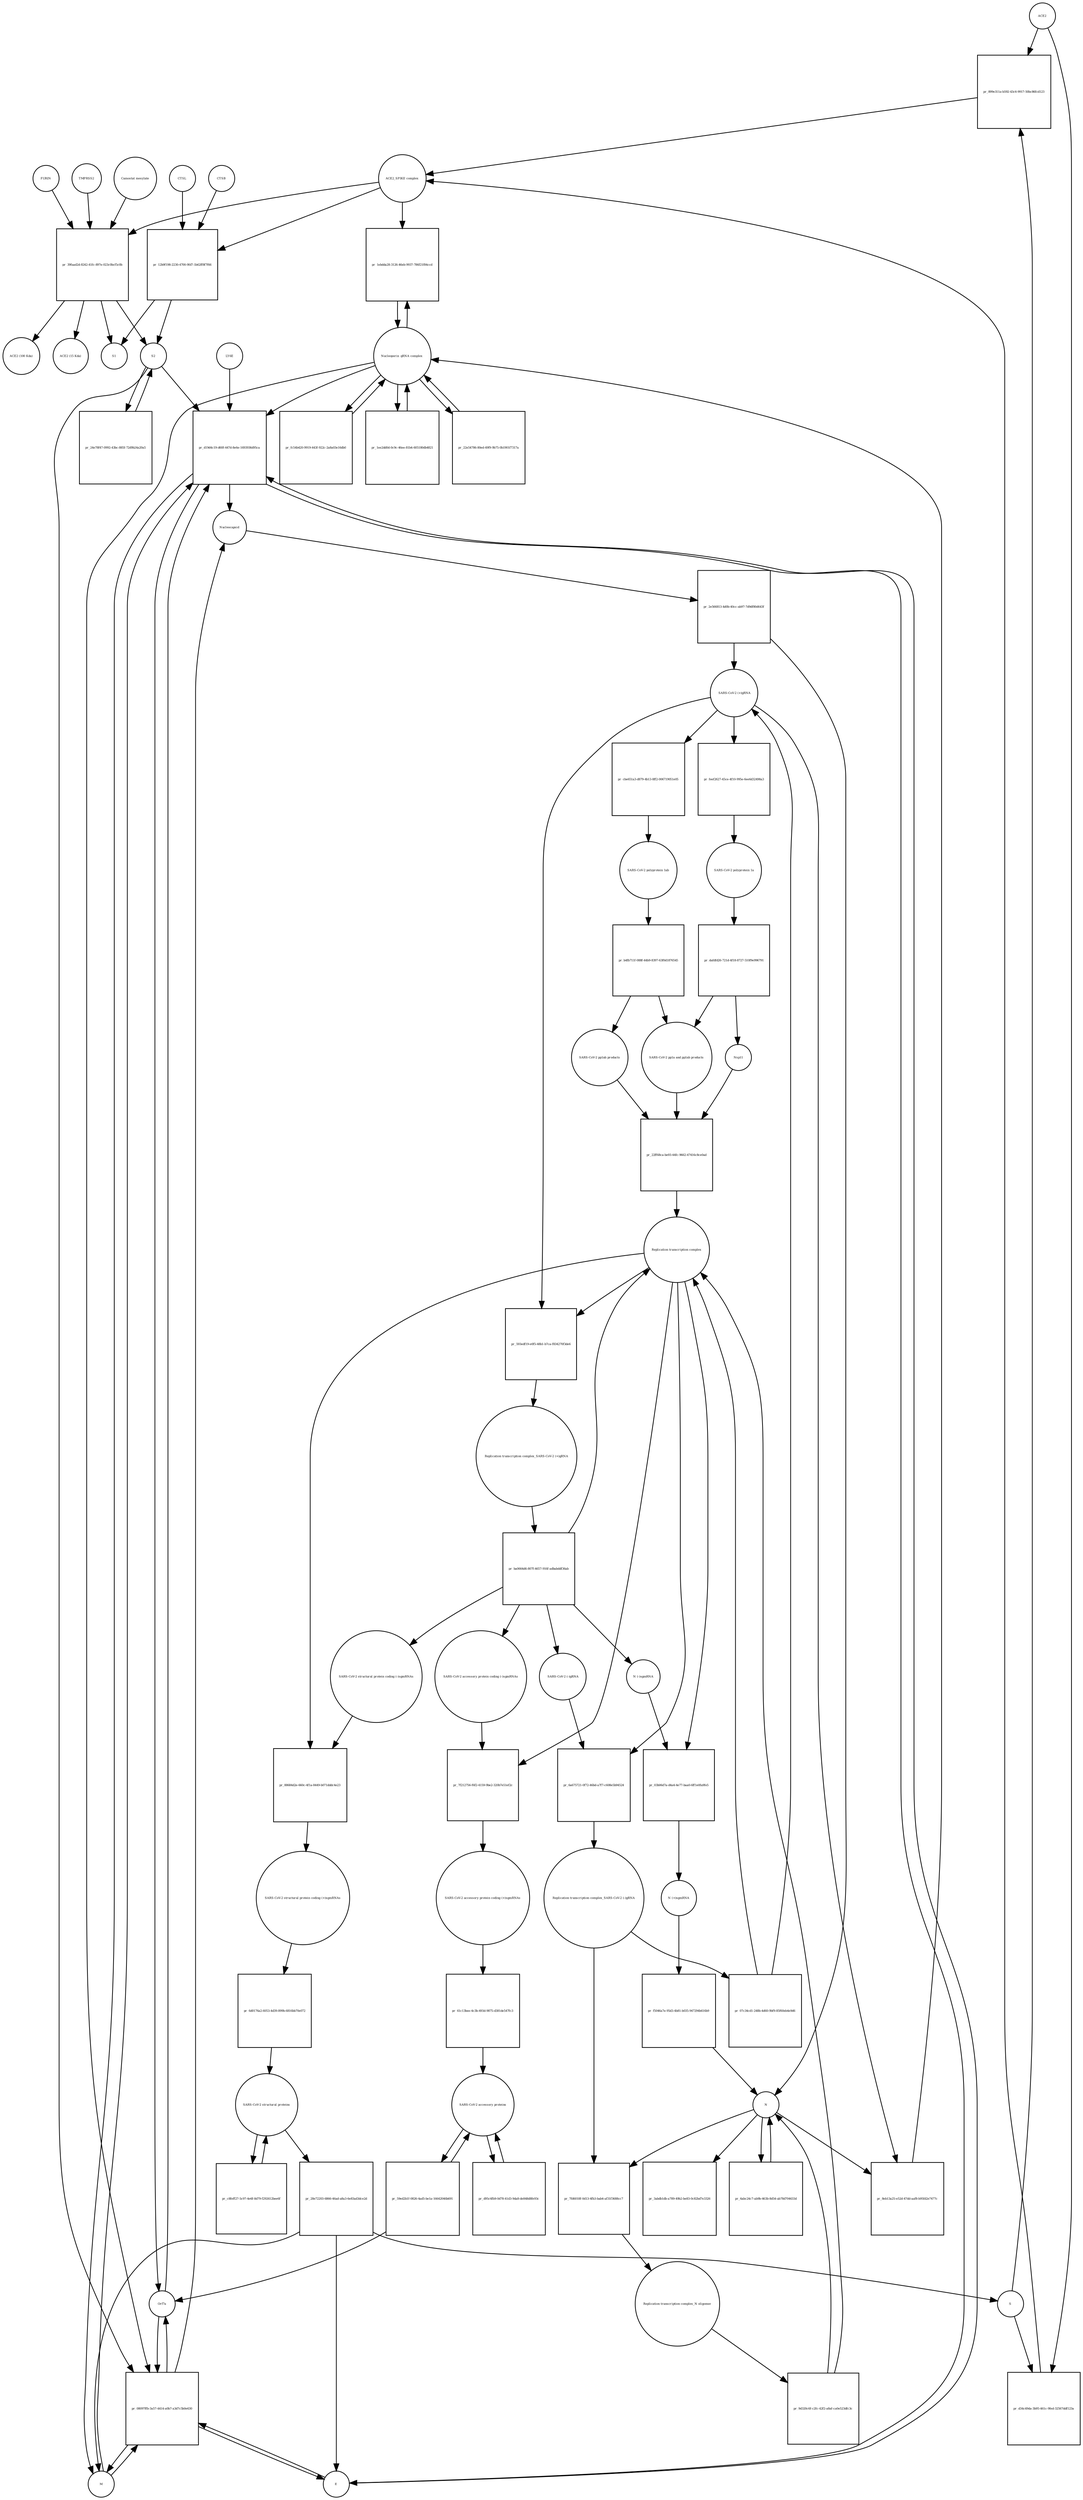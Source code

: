 strict digraph  {
ACE2 [annotation="", bipartite=0, cls=macromolecule, fontsize=4, label=ACE2, shape=circle];
"pr_899e311a-b592-43c6-9917-50bc86fcd123" [annotation="", bipartite=1, cls=process, fontsize=4, label="pr_899e311a-b592-43c6-9917-50bc86fcd123", shape=square];
"ACE2_SPIKE complex" [annotation="", bipartite=0, cls=complex, fontsize=4, label="ACE2_SPIKE complex", shape=circle];
S [annotation="", bipartite=0, cls="macromolecule multimer", fontsize=4, label=S, shape=circle];
"Nucleoporin_gRNA complex " [annotation="", bipartite=0, cls=complex, fontsize=4, label="Nucleoporin_gRNA complex ", shape=circle];
"pr_1ebdda28-3126-46eb-9937-786f21f84ccd" [annotation="", bipartite=1, cls=process, fontsize=4, label="pr_1ebdda28-3126-46eb-9937-786f21f84ccd", shape=square];
"pr_12b9f198-2230-4700-9fd7-1b62ff8f7f66" [annotation="", bipartite=1, cls=process, fontsize=4, label="pr_12b9f198-2230-4700-9fd7-1b62ff8f7f66", shape=square];
S2 [annotation="", bipartite=0, cls=macromolecule, fontsize=4, label=S2, shape=circle];
CTSB [annotation="", bipartite=0, cls=macromolecule, fontsize=4, label=CTSB, shape=circle];
CTSL [annotation="", bipartite=0, cls=macromolecule, fontsize=4, label=CTSL, shape=circle];
S1 [annotation="", bipartite=0, cls=macromolecule, fontsize=4, label=S1, shape=circle];
"pr_d34c49da-3b95-461c-9fed-32567ddf123a" [annotation="", bipartite=1, cls=process, fontsize=4, label="pr_d34c49da-3b95-461c-9fed-32567ddf123a", shape=square];
"pr_d19d4c19-d60f-447d-8e6e-1693936d95ca" [annotation="", bipartite=1, cls=process, fontsize=4, label="pr_d19d4c19-d60f-447d-8e6e-1693936d95ca", shape=square];
Nucleocapsid [annotation="", bipartite=0, cls=complex, fontsize=4, label=Nucleocapsid, shape=circle];
LY6E [annotation="", bipartite=0, cls=macromolecule, fontsize=4, label=LY6E, shape=circle];
Orf7a [annotation="", bipartite=0, cls=macromolecule, fontsize=4, label=Orf7a, shape=circle];
E [annotation="", bipartite=0, cls=macromolecule, fontsize=4, label=E, shape=circle];
M [annotation="", bipartite=0, cls=macromolecule, fontsize=4, label=M, shape=circle];
"pr_08097ffb-3a57-4414-a0b7-a3d7c5b0e630" [annotation="", bipartite=1, cls=process, fontsize=4, label="pr_08097ffb-3a57-4414-a0b7-a3d7c5b0e630", shape=square];
"pr_2e566813-4d0b-40cc-ab97-7d9df80d643f" [annotation="", bipartite=1, cls=process, fontsize=4, label="pr_2e566813-4d0b-40cc-ab97-7d9df80d643f", shape=square];
" SARS-CoV-2 (+)gRNA" [annotation="", bipartite=0, cls="nucleic acid feature", fontsize=4, label=" SARS-CoV-2 (+)gRNA", shape=circle];
N [annotation="", bipartite=0, cls="macromolecule multimer", fontsize=4, label=N, shape=circle];
"SARS-CoV-2 polyprotein 1ab" [annotation="", bipartite=0, cls=macromolecule, fontsize=4, label="SARS-CoV-2 polyprotein 1ab", shape=circle];
"pr_b4fb711f-088f-44b9-8397-63f0d1876545" [annotation="", bipartite=1, cls=process, fontsize=4, label="pr_b4fb711f-088f-44b9-8397-63f0d1876545", shape=square];
"SARS-CoV-2 pp1a and pp1ab products" [annotation="", bipartite=0, cls=complex, fontsize=4, label="SARS-CoV-2 pp1a and pp1ab products", shape=circle];
"SARS-CoV-2 pp1ab products" [annotation="", bipartite=0, cls=complex, fontsize=4, label="SARS-CoV-2 pp1ab products", shape=circle];
"SARS-CoV-2 polyprotein 1a" [annotation="", bipartite=0, cls=macromolecule, fontsize=4, label="SARS-CoV-2 polyprotein 1a", shape=circle];
"pr_dafdfd26-721d-4f18-8727-510f9e996791" [annotation="", bipartite=1, cls=process, fontsize=4, label="pr_dafdfd26-721d-4f18-8727-510f9e996791", shape=square];
Nsp11 [annotation="", bipartite=0, cls=macromolecule, fontsize=4, label=Nsp11, shape=circle];
"pr_fc54b420-9919-443f-922c-2a8a03e16db0" [annotation="", bipartite=1, cls=process, fontsize=4, label="pr_fc54b420-9919-443f-922c-2a8a03e16db0", shape=square];
"pr_1ee2dd0d-0c9c-46ee-81b4-605180db4821" [annotation="", bipartite=1, cls=process, fontsize=4, label="pr_1ee2dd0d-0c9c-46ee-81b4-605180db4821", shape=square];
"SARS-CoV-2 structural proteins" [annotation="", bipartite=0, cls=complex, fontsize=4, label="SARS-CoV-2 structural proteins", shape=circle];
"pr_28e72203-6866-46ad-a8a3-6e83ad3dce2d" [annotation="", bipartite=1, cls=process, fontsize=4, label="pr_28e72203-6866-46ad-a8a3-6e83ad3dce2d", shape=square];
"Replication transcription complex_SARS-CoV-2 (-)gRNA" [annotation="", bipartite=0, cls=complex, fontsize=4, label="Replication transcription complex_SARS-CoV-2 (-)gRNA", shape=circle];
"pr_7fd6018f-0d13-4fb3-bab4-af31f3688cc7" [annotation="", bipartite=1, cls=process, fontsize=4, label="pr_7fd6018f-0d13-4fb3-bab4-af31f3688cc7", shape=square];
"Replication transcription complex_N oligomer" [annotation="", bipartite=0, cls=complex, fontsize=4, label="Replication transcription complex_N oligomer", shape=circle];
"pr_3abdb1db-a789-49b2-be83-0c82bd7e3326" [annotation="", bipartite=1, cls=process, fontsize=4, label="pr_3abdb1db-a789-49b2-be83-0c82bd7e3326", shape=square];
"SARS-CoV-2 accessory proteins" [annotation="", bipartite=0, cls=complex, fontsize=4, label="SARS-CoV-2 accessory proteins", shape=circle];
"pr_d95c6fb9-0d78-41d3-9da8-de848d8fe93c" [annotation="", bipartite=1, cls=process, fontsize=4, label="pr_d95c6fb9-0d78-41d3-9da8-de848d8fe93c", shape=square];
"pr_c8feff27-5c97-4e6f-8d79-f292612bee6f" [annotation="", bipartite=1, cls=process, fontsize=4, label="pr_c8feff27-5c97-4e6f-8d79-f292612bee6f", shape=square];
"pr_9d320c6f-c2fc-42f2-a8af-ca0e523dfc3c" [annotation="", bipartite=1, cls=process, fontsize=4, label="pr_9d320c6f-c2fc-42f2-a8af-ca0e523dfc3c", shape=square];
"Replication transcription complex" [annotation="", bipartite=0, cls=complex, fontsize=4, label="Replication transcription complex", shape=circle];
"pr_6abc24c7-ab9b-463b-8d54-ab78d704633d" [annotation="", bipartite=1, cls=process, fontsize=4, label="pr_6abc24c7-ab9b-463b-8d54-ab78d704633d", shape=square];
"pr_22ff68ca-be93-44fc-9662-47416c8ce0ad" [annotation="", bipartite=1, cls=process, fontsize=4, label="pr_22ff68ca-be93-44fc-9662-47416c8ce0ad", shape=square];
"SARS-CoV-2 accessory protein coding (-)sgmRNAs" [annotation="", bipartite=0, cls=complex, fontsize=4, label="SARS-CoV-2 accessory protein coding (-)sgmRNAs", shape=circle];
"pr_7f212756-f6f2-4159-9be2-320b7e51ef2c" [annotation="", bipartite=1, cls=process, fontsize=4, label="pr_7f212756-f6f2-4159-9be2-320b7e51ef2c", shape=square];
"SARS-CoV-2 accessory protein coding (+)sgmRNAs" [annotation="", bipartite=0, cls=complex, fontsize=4, label="SARS-CoV-2 accessory protein coding (+)sgmRNAs", shape=circle];
"SARS-CoV-2 structural protein coding (-)sgmRNAs" [annotation="", bipartite=0, cls=complex, fontsize=4, label="SARS-CoV-2 structural protein coding (-)sgmRNAs", shape=circle];
"pr_88684d2e-660c-4f1a-8449-b071dddc4e23" [annotation="", bipartite=1, cls=process, fontsize=4, label="pr_88684d2e-660c-4f1a-8449-b071dddc4e23", shape=square];
"SARS-CoV-2 structural protein coding (+)sgmRNAs" [annotation="", bipartite=0, cls=complex, fontsize=4, label="SARS-CoV-2 structural protein coding (+)sgmRNAs", shape=circle];
"N (-)sgmRNA" [annotation="", bipartite=0, cls="nucleic acid feature", fontsize=4, label="N (-)sgmRNA", shape=circle];
"pr_03b06d7a-d4a4-4e77-baa0-6ff1e0fa9fe5" [annotation="", bipartite=1, cls=process, fontsize=4, label="pr_03b06d7a-d4a4-4e77-baa0-6ff1e0fa9fe5", shape=square];
"N (+)sgmRNA" [annotation="", bipartite=0, cls="nucleic acid feature", fontsize=4, label="N (+)sgmRNA", shape=circle];
"pr_f5046a7e-95d3-4b81-b035-947294b616b9" [annotation="", bipartite=1, cls=process, fontsize=4, label="pr_f5046a7e-95d3-4b81-b035-947294b616b9", shape=square];
"Replication transcription complex_SARS-CoV-2 (+)gRNA" [annotation="", bipartite=0, cls=complex, fontsize=4, label="Replication transcription complex_SARS-CoV-2 (+)gRNA", shape=circle];
"pr_ba0664d6-807f-4657-916f-adbabddf36ab" [annotation="", bipartite=1, cls=process, fontsize=4, label="pr_ba0664d6-807f-4657-916f-adbabddf36ab", shape=square];
" SARS-CoV-2 (-)gRNA" [annotation="", bipartite=0, cls="nucleic acid feature", fontsize=4, label=" SARS-CoV-2 (-)gRNA", shape=circle];
"pr_feef2627-45ce-4f10-995e-6ee6d32498a3" [annotation="", bipartite=1, cls=process, fontsize=4, label="pr_feef2627-45ce-4f10-995e-6ee6d32498a3", shape=square];
"pr_cbe651a3-d879-4b13-8ff2-006719051e05" [annotation="", bipartite=1, cls=process, fontsize=4, label="pr_cbe651a3-d879-4b13-8ff2-006719051e05", shape=square];
"pr_61c13bee-4c3b-493d-9875-d381de547fc3" [annotation="", bipartite=1, cls=process, fontsize=4, label="pr_61c13bee-4c3b-493d-9875-d381de547fc3", shape=square];
"pr_6d0176a2-6053-4d39-899b-6816bb70e072" [annotation="", bipartite=1, cls=process, fontsize=4, label="pr_6d0176a2-6053-4d39-899b-6816bb70e072", shape=square];
"pr_6a675721-0f72-46bd-a7f7-c608e5b94524" [annotation="", bipartite=1, cls=process, fontsize=4, label="pr_6a675721-0f72-46bd-a7f7-c608e5b94524", shape=square];
"pr_8eb13a25-e52d-47dd-aaf8-b95fd2e7477c" [annotation="", bipartite=1, cls=process, fontsize=4, label="pr_8eb13a25-e52d-47dd-aaf8-b95fd2e7477c", shape=square];
"pr_22e54786-80ed-49f9-9b75-0b1901f7317a" [annotation="", bipartite=1, cls=process, fontsize=4, label="pr_22e54786-80ed-49f9-9b75-0b1901f7317a", shape=square];
"pr_59ed2b1f-0826-4ad5-be1a-16642046b691" [annotation="", bipartite=1, cls=process, fontsize=4, label="pr_59ed2b1f-0826-4ad5-be1a-16642046b691", shape=square];
"pr_39faad2d-8242-41fc-897e-023c0bcf5c0b" [annotation="", bipartite=1, cls=process, fontsize=4, label="pr_39faad2d-8242-41fc-897e-023c0bcf5c0b", shape=square];
FURIN [annotation="", bipartite=0, cls=macromolecule, fontsize=4, label=FURIN, shape=circle];
TMPRSS2 [annotation="", bipartite=0, cls=macromolecule, fontsize=4, label=TMPRSS2, shape=circle];
"Camostat mesylate" [annotation="urn_miriam_pubchem.compound_2536", bipartite=0, cls="simple chemical", fontsize=4, label="Camostat mesylate", shape=circle];
"ACE2 (100 Kda)" [annotation="", bipartite=0, cls=macromolecule, fontsize=4, label="ACE2 (100 Kda)", shape=circle];
"ACE2 (15 Kda)" [annotation="", bipartite=0, cls=macromolecule, fontsize=4, label="ACE2 (15 Kda)", shape=circle];
"pr_24e78f47-0992-43bc-885f-72d9b24a20a5" [annotation="", bipartite=1, cls=process, fontsize=4, label="pr_24e78f47-0992-43bc-885f-72d9b24a20a5", shape=square];
"pr_593edf19-e0f5-48b1-b7ca-f834270f3de6" [annotation="", bipartite=1, cls=process, fontsize=4, label="pr_593edf19-e0f5-48b1-b7ca-f834270f3de6", shape=square];
"pr_07c34cd1-248b-4d60-9bf9-85f60eb4e9d6" [annotation="", bipartite=1, cls=process, fontsize=4, label="pr_07c34cd1-248b-4d60-9bf9-85f60eb4e9d6", shape=square];
ACE2 -> "pr_899e311a-b592-43c6-9917-50bc86fcd123"  [annotation="", interaction_type=consumption];
ACE2 -> "pr_d34c49da-3b95-461c-9fed-32567ddf123a"  [annotation="", interaction_type=consumption];
"pr_899e311a-b592-43c6-9917-50bc86fcd123" -> "ACE2_SPIKE complex"  [annotation="", interaction_type=production];
"ACE2_SPIKE complex" -> "pr_1ebdda28-3126-46eb-9937-786f21f84ccd"  [annotation="urn_miriam_pubmed_32142651|urn_miriam_pubmed_32094589", interaction_type=stimulation];
"ACE2_SPIKE complex" -> "pr_12b9f198-2230-4700-9fd7-1b62ff8f7f66"  [annotation="", interaction_type=consumption];
"ACE2_SPIKE complex" -> "pr_39faad2d-8242-41fc-897e-023c0bcf5c0b"  [annotation="", interaction_type=consumption];
S -> "pr_899e311a-b592-43c6-9917-50bc86fcd123"  [annotation="", interaction_type=consumption];
S -> "pr_d34c49da-3b95-461c-9fed-32567ddf123a"  [annotation="", interaction_type=consumption];
"Nucleoporin_gRNA complex " -> "pr_1ebdda28-3126-46eb-9937-786f21f84ccd"  [annotation="", interaction_type=consumption];
"Nucleoporin_gRNA complex " -> "pr_d19d4c19-d60f-447d-8e6e-1693936d95ca"  [annotation="", interaction_type=consumption];
"Nucleoporin_gRNA complex " -> "pr_08097ffb-3a57-4414-a0b7-a3d7c5b0e630"  [annotation="", interaction_type=consumption];
"Nucleoporin_gRNA complex " -> "pr_fc54b420-9919-443f-922c-2a8a03e16db0"  [annotation="", interaction_type=consumption];
"Nucleoporin_gRNA complex " -> "pr_1ee2dd0d-0c9c-46ee-81b4-605180db4821"  [annotation="", interaction_type=consumption];
"Nucleoporin_gRNA complex " -> "pr_22e54786-80ed-49f9-9b75-0b1901f7317a"  [annotation="", interaction_type=consumption];
"pr_1ebdda28-3126-46eb-9937-786f21f84ccd" -> "Nucleoporin_gRNA complex "  [annotation="", interaction_type=production];
"pr_12b9f198-2230-4700-9fd7-1b62ff8f7f66" -> S2  [annotation="", interaction_type=production];
"pr_12b9f198-2230-4700-9fd7-1b62ff8f7f66" -> S1  [annotation="", interaction_type=production];
S2 -> "pr_d19d4c19-d60f-447d-8e6e-1693936d95ca"  [annotation="urn_miriam_doi_10.1101%2F2020.03.05.979260|urn_miriam_doi_10.1101%2F2020.04.02.021469", interaction_type=stimulation];
S2 -> "pr_08097ffb-3a57-4414-a0b7-a3d7c5b0e630"  [annotation="", interaction_type=stimulation];
S2 -> "pr_24e78f47-0992-43bc-885f-72d9b24a20a5"  [annotation="", interaction_type=consumption];
CTSB -> "pr_12b9f198-2230-4700-9fd7-1b62ff8f7f66"  [annotation=urn_miriam_pubmed_32142651, interaction_type=catalysis];
CTSL -> "pr_12b9f198-2230-4700-9fd7-1b62ff8f7f66"  [annotation=urn_miriam_pubmed_32142651, interaction_type=catalysis];
"pr_d34c49da-3b95-461c-9fed-32567ddf123a" -> "ACE2_SPIKE complex"  [annotation="", interaction_type=production];
"pr_d19d4c19-d60f-447d-8e6e-1693936d95ca" -> Nucleocapsid  [annotation="", interaction_type=production];
"pr_d19d4c19-d60f-447d-8e6e-1693936d95ca" -> Orf7a  [annotation="", interaction_type=production];
"pr_d19d4c19-d60f-447d-8e6e-1693936d95ca" -> E  [annotation="", interaction_type=production];
"pr_d19d4c19-d60f-447d-8e6e-1693936d95ca" -> M  [annotation="", interaction_type=production];
Nucleocapsid -> "pr_2e566813-4d0b-40cc-ab97-7d9df80d643f"  [annotation="", interaction_type=consumption];
LY6E -> "pr_d19d4c19-d60f-447d-8e6e-1693936d95ca"  [annotation="urn_miriam_doi_10.1101%2F2020.03.05.979260|urn_miriam_doi_10.1101%2F2020.04.02.021469", interaction_type=inhibition];
Orf7a -> "pr_d19d4c19-d60f-447d-8e6e-1693936d95ca"  [annotation="", interaction_type=consumption];
Orf7a -> "pr_08097ffb-3a57-4414-a0b7-a3d7c5b0e630"  [annotation="", interaction_type=consumption];
E -> "pr_d19d4c19-d60f-447d-8e6e-1693936d95ca"  [annotation="", interaction_type=consumption];
E -> "pr_08097ffb-3a57-4414-a0b7-a3d7c5b0e630"  [annotation="", interaction_type=consumption];
M -> "pr_d19d4c19-d60f-447d-8e6e-1693936d95ca"  [annotation="", interaction_type=consumption];
M -> "pr_08097ffb-3a57-4414-a0b7-a3d7c5b0e630"  [annotation="", interaction_type=consumption];
"pr_08097ffb-3a57-4414-a0b7-a3d7c5b0e630" -> Nucleocapsid  [annotation="", interaction_type=production];
"pr_08097ffb-3a57-4414-a0b7-a3d7c5b0e630" -> E  [annotation="", interaction_type=production];
"pr_08097ffb-3a57-4414-a0b7-a3d7c5b0e630" -> M  [annotation="", interaction_type=production];
"pr_08097ffb-3a57-4414-a0b7-a3d7c5b0e630" -> Orf7a  [annotation="", interaction_type=production];
"pr_2e566813-4d0b-40cc-ab97-7d9df80d643f" -> " SARS-CoV-2 (+)gRNA"  [annotation="", interaction_type=production];
"pr_2e566813-4d0b-40cc-ab97-7d9df80d643f" -> N  [annotation="", interaction_type=production];
" SARS-CoV-2 (+)gRNA" -> "pr_feef2627-45ce-4f10-995e-6ee6d32498a3"  [annotation="", interaction_type=consumption];
" SARS-CoV-2 (+)gRNA" -> "pr_cbe651a3-d879-4b13-8ff2-006719051e05"  [annotation="", interaction_type=consumption];
" SARS-CoV-2 (+)gRNA" -> "pr_8eb13a25-e52d-47dd-aaf8-b95fd2e7477c"  [annotation="", interaction_type=consumption];
" SARS-CoV-2 (+)gRNA" -> "pr_593edf19-e0f5-48b1-b7ca-f834270f3de6"  [annotation="", interaction_type=consumption];
N -> "pr_7fd6018f-0d13-4fb3-bab4-af31f3688cc7"  [annotation="", interaction_type=consumption];
N -> "pr_3abdb1db-a789-49b2-be83-0c82bd7e3326"  [annotation="", interaction_type=consumption];
N -> "pr_6abc24c7-ab9b-463b-8d54-ab78d704633d"  [annotation="", interaction_type=consumption];
N -> "pr_8eb13a25-e52d-47dd-aaf8-b95fd2e7477c"  [annotation="", interaction_type=consumption];
"SARS-CoV-2 polyprotein 1ab" -> "pr_b4fb711f-088f-44b9-8397-63f0d1876545"  [annotation=urn_miriam_pubmed_31226023, interaction_type=catalysis];
"pr_b4fb711f-088f-44b9-8397-63f0d1876545" -> "SARS-CoV-2 pp1a and pp1ab products"  [annotation="", interaction_type=production];
"pr_b4fb711f-088f-44b9-8397-63f0d1876545" -> "SARS-CoV-2 pp1ab products"  [annotation="", interaction_type=production];
"SARS-CoV-2 pp1a and pp1ab products" -> "pr_22ff68ca-be93-44fc-9662-47416c8ce0ad"  [annotation="", interaction_type=consumption];
"SARS-CoV-2 pp1ab products" -> "pr_22ff68ca-be93-44fc-9662-47416c8ce0ad"  [annotation="", interaction_type=consumption];
"SARS-CoV-2 polyprotein 1a" -> "pr_dafdfd26-721d-4f18-8727-510f9e996791"  [annotation=urn_miriam_pubmed_31226023, interaction_type=catalysis];
"pr_dafdfd26-721d-4f18-8727-510f9e996791" -> "SARS-CoV-2 pp1a and pp1ab products"  [annotation="", interaction_type=production];
"pr_dafdfd26-721d-4f18-8727-510f9e996791" -> Nsp11  [annotation="", interaction_type=production];
Nsp11 -> "pr_22ff68ca-be93-44fc-9662-47416c8ce0ad"  [annotation="", interaction_type=consumption];
"pr_fc54b420-9919-443f-922c-2a8a03e16db0" -> "Nucleoporin_gRNA complex "  [annotation="", interaction_type=production];
"pr_1ee2dd0d-0c9c-46ee-81b4-605180db4821" -> "Nucleoporin_gRNA complex "  [annotation="", interaction_type=production];
"SARS-CoV-2 structural proteins" -> "pr_28e72203-6866-46ad-a8a3-6e83ad3dce2d"  [annotation="", interaction_type=consumption];
"SARS-CoV-2 structural proteins" -> "pr_c8feff27-5c97-4e6f-8d79-f292612bee6f"  [annotation="", interaction_type=consumption];
"pr_28e72203-6866-46ad-a8a3-6e83ad3dce2d" -> M  [annotation="", interaction_type=production];
"pr_28e72203-6866-46ad-a8a3-6e83ad3dce2d" -> E  [annotation="", interaction_type=production];
"pr_28e72203-6866-46ad-a8a3-6e83ad3dce2d" -> S  [annotation="", interaction_type=production];
"Replication transcription complex_SARS-CoV-2 (-)gRNA" -> "pr_7fd6018f-0d13-4fb3-bab4-af31f3688cc7"  [annotation="", interaction_type=consumption];
"Replication transcription complex_SARS-CoV-2 (-)gRNA" -> "pr_07c34cd1-248b-4d60-9bf9-85f60eb4e9d6"  [annotation="", interaction_type=consumption];
"pr_7fd6018f-0d13-4fb3-bab4-af31f3688cc7" -> "Replication transcription complex_N oligomer"  [annotation="", interaction_type=production];
"Replication transcription complex_N oligomer" -> "pr_9d320c6f-c2fc-42f2-a8af-ca0e523dfc3c"  [annotation="", interaction_type=consumption];
"SARS-CoV-2 accessory proteins" -> "pr_d95c6fb9-0d78-41d3-9da8-de848d8fe93c"  [annotation="", interaction_type=consumption];
"SARS-CoV-2 accessory proteins" -> "pr_59ed2b1f-0826-4ad5-be1a-16642046b691"  [annotation="", interaction_type=consumption];
"pr_d95c6fb9-0d78-41d3-9da8-de848d8fe93c" -> "SARS-CoV-2 accessory proteins"  [annotation="", interaction_type=production];
"pr_c8feff27-5c97-4e6f-8d79-f292612bee6f" -> "SARS-CoV-2 structural proteins"  [annotation="", interaction_type=production];
"pr_9d320c6f-c2fc-42f2-a8af-ca0e523dfc3c" -> "Replication transcription complex"  [annotation="", interaction_type=production];
"pr_9d320c6f-c2fc-42f2-a8af-ca0e523dfc3c" -> N  [annotation="", interaction_type=production];
"Replication transcription complex" -> "pr_7f212756-f6f2-4159-9be2-320b7e51ef2c"  [annotation="", interaction_type="necessary stimulation"];
"Replication transcription complex" -> "pr_88684d2e-660c-4f1a-8449-b071dddc4e23"  [annotation="", interaction_type="necessary stimulation"];
"Replication transcription complex" -> "pr_03b06d7a-d4a4-4e77-baa0-6ff1e0fa9fe5"  [annotation="", interaction_type="necessary stimulation"];
"Replication transcription complex" -> "pr_6a675721-0f72-46bd-a7f7-c608e5b94524"  [annotation="", interaction_type=consumption];
"Replication transcription complex" -> "pr_593edf19-e0f5-48b1-b7ca-f834270f3de6"  [annotation="", interaction_type=consumption];
"pr_6abc24c7-ab9b-463b-8d54-ab78d704633d" -> N  [annotation="", interaction_type=production];
"pr_22ff68ca-be93-44fc-9662-47416c8ce0ad" -> "Replication transcription complex"  [annotation="", interaction_type=production];
"SARS-CoV-2 accessory protein coding (-)sgmRNAs" -> "pr_7f212756-f6f2-4159-9be2-320b7e51ef2c"  [annotation="", interaction_type=consumption];
"pr_7f212756-f6f2-4159-9be2-320b7e51ef2c" -> "SARS-CoV-2 accessory protein coding (+)sgmRNAs"  [annotation="", interaction_type=production];
"SARS-CoV-2 accessory protein coding (+)sgmRNAs" -> "pr_61c13bee-4c3b-493d-9875-d381de547fc3"  [annotation="", interaction_type=consumption];
"SARS-CoV-2 structural protein coding (-)sgmRNAs" -> "pr_88684d2e-660c-4f1a-8449-b071dddc4e23"  [annotation="", interaction_type=consumption];
"pr_88684d2e-660c-4f1a-8449-b071dddc4e23" -> "SARS-CoV-2 structural protein coding (+)sgmRNAs"  [annotation="", interaction_type=production];
"SARS-CoV-2 structural protein coding (+)sgmRNAs" -> "pr_6d0176a2-6053-4d39-899b-6816bb70e072"  [annotation="", interaction_type=consumption];
"N (-)sgmRNA" -> "pr_03b06d7a-d4a4-4e77-baa0-6ff1e0fa9fe5"  [annotation="", interaction_type=consumption];
"pr_03b06d7a-d4a4-4e77-baa0-6ff1e0fa9fe5" -> "N (+)sgmRNA"  [annotation="", interaction_type=production];
"N (+)sgmRNA" -> "pr_f5046a7e-95d3-4b81-b035-947294b616b9"  [annotation="", interaction_type=consumption];
"pr_f5046a7e-95d3-4b81-b035-947294b616b9" -> N  [annotation="", interaction_type=production];
"Replication transcription complex_SARS-CoV-2 (+)gRNA" -> "pr_ba0664d6-807f-4657-916f-adbabddf36ab"  [annotation="", interaction_type=consumption];
"pr_ba0664d6-807f-4657-916f-adbabddf36ab" -> " SARS-CoV-2 (-)gRNA"  [annotation="", interaction_type=production];
"pr_ba0664d6-807f-4657-916f-adbabddf36ab" -> "SARS-CoV-2 accessory protein coding (-)sgmRNAs"  [annotation="", interaction_type=production];
"pr_ba0664d6-807f-4657-916f-adbabddf36ab" -> "SARS-CoV-2 structural protein coding (-)sgmRNAs"  [annotation="", interaction_type=production];
"pr_ba0664d6-807f-4657-916f-adbabddf36ab" -> "N (-)sgmRNA"  [annotation="", interaction_type=production];
"pr_ba0664d6-807f-4657-916f-adbabddf36ab" -> "Replication transcription complex"  [annotation="", interaction_type=production];
" SARS-CoV-2 (-)gRNA" -> "pr_6a675721-0f72-46bd-a7f7-c608e5b94524"  [annotation="", interaction_type=consumption];
"pr_feef2627-45ce-4f10-995e-6ee6d32498a3" -> "SARS-CoV-2 polyprotein 1a"  [annotation="", interaction_type=production];
"pr_cbe651a3-d879-4b13-8ff2-006719051e05" -> "SARS-CoV-2 polyprotein 1ab"  [annotation="", interaction_type=production];
"pr_61c13bee-4c3b-493d-9875-d381de547fc3" -> "SARS-CoV-2 accessory proteins"  [annotation="", interaction_type=production];
"pr_6d0176a2-6053-4d39-899b-6816bb70e072" -> "SARS-CoV-2 structural proteins"  [annotation="", interaction_type=production];
"pr_6a675721-0f72-46bd-a7f7-c608e5b94524" -> "Replication transcription complex_SARS-CoV-2 (-)gRNA"  [annotation="", interaction_type=production];
"pr_8eb13a25-e52d-47dd-aaf8-b95fd2e7477c" -> "Nucleoporin_gRNA complex "  [annotation="", interaction_type=production];
"pr_22e54786-80ed-49f9-9b75-0b1901f7317a" -> "Nucleoporin_gRNA complex "  [annotation="", interaction_type=production];
"pr_59ed2b1f-0826-4ad5-be1a-16642046b691" -> "SARS-CoV-2 accessory proteins"  [annotation="", interaction_type=production];
"pr_59ed2b1f-0826-4ad5-be1a-16642046b691" -> Orf7a  [annotation="", interaction_type=production];
"pr_39faad2d-8242-41fc-897e-023c0bcf5c0b" -> S2  [annotation="", interaction_type=production];
"pr_39faad2d-8242-41fc-897e-023c0bcf5c0b" -> "ACE2 (100 Kda)"  [annotation="", interaction_type=production];
"pr_39faad2d-8242-41fc-897e-023c0bcf5c0b" -> S1  [annotation="", interaction_type=production];
"pr_39faad2d-8242-41fc-897e-023c0bcf5c0b" -> "ACE2 (15 Kda)"  [annotation="", interaction_type=production];
FURIN -> "pr_39faad2d-8242-41fc-897e-023c0bcf5c0b"  [annotation="", interaction_type=catalysis];
TMPRSS2 -> "pr_39faad2d-8242-41fc-897e-023c0bcf5c0b"  [annotation="", interaction_type=catalysis];
"Camostat mesylate" -> "pr_39faad2d-8242-41fc-897e-023c0bcf5c0b"  [annotation="", interaction_type=inhibition];
"pr_24e78f47-0992-43bc-885f-72d9b24a20a5" -> S2  [annotation="", interaction_type=production];
"pr_593edf19-e0f5-48b1-b7ca-f834270f3de6" -> "Replication transcription complex_SARS-CoV-2 (+)gRNA"  [annotation="", interaction_type=production];
"pr_07c34cd1-248b-4d60-9bf9-85f60eb4e9d6" -> " SARS-CoV-2 (+)gRNA"  [annotation="", interaction_type=production];
"pr_07c34cd1-248b-4d60-9bf9-85f60eb4e9d6" -> "Replication transcription complex"  [annotation="", interaction_type=production];
}
